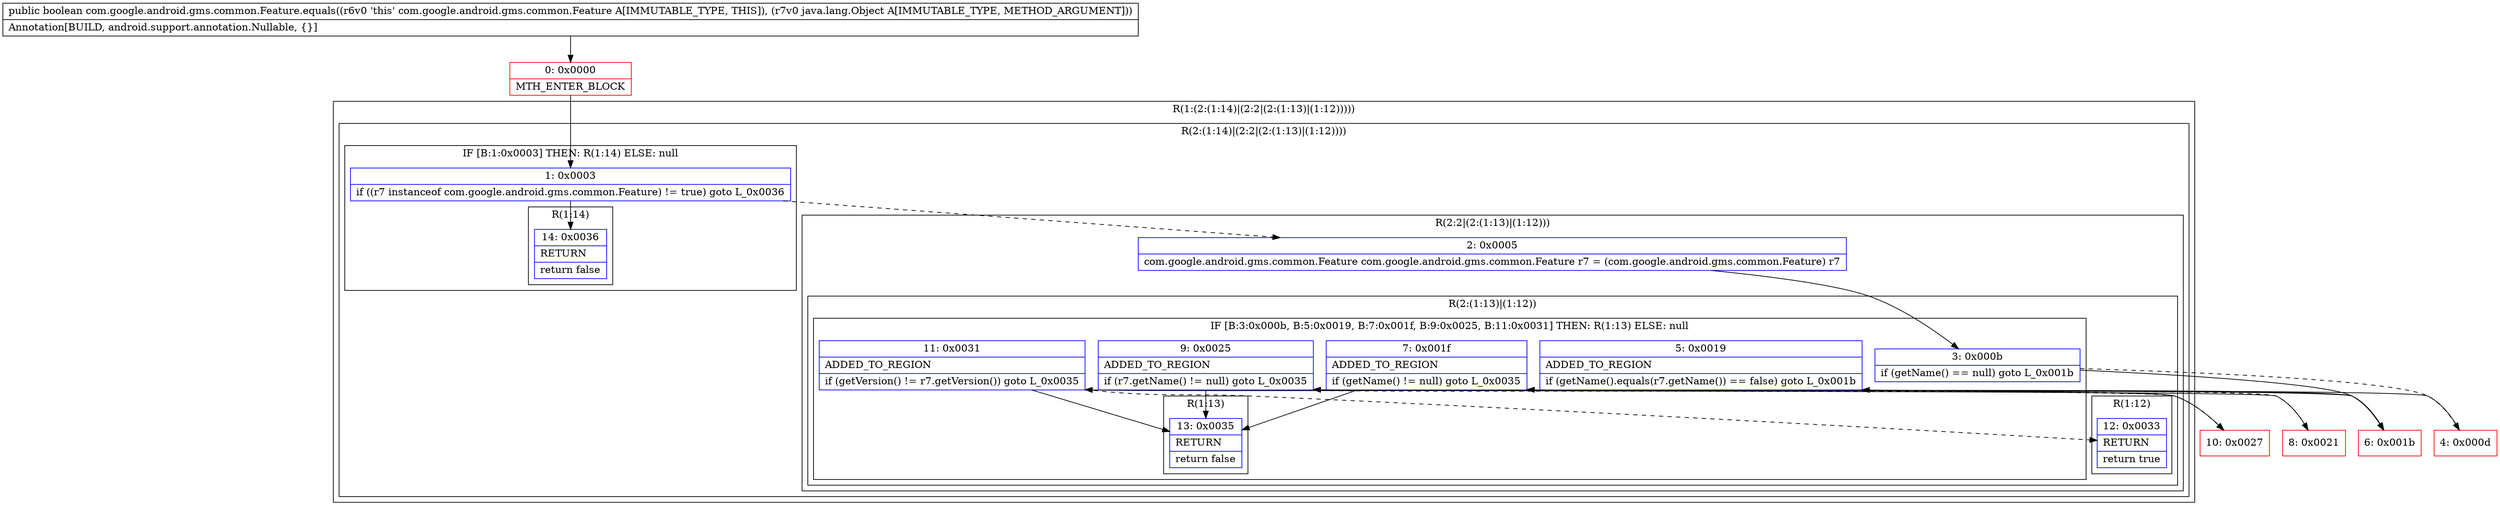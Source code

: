 digraph "CFG forcom.google.android.gms.common.Feature.equals(Ljava\/lang\/Object;)Z" {
subgraph cluster_Region_2115370855 {
label = "R(1:(2:(1:14)|(2:2|(2:(1:13)|(1:12)))))";
node [shape=record,color=blue];
subgraph cluster_Region_1613468260 {
label = "R(2:(1:14)|(2:2|(2:(1:13)|(1:12))))";
node [shape=record,color=blue];
subgraph cluster_IfRegion_1094923549 {
label = "IF [B:1:0x0003] THEN: R(1:14) ELSE: null";
node [shape=record,color=blue];
Node_1 [shape=record,label="{1\:\ 0x0003|if ((r7 instanceof com.google.android.gms.common.Feature) != true) goto L_0x0036\l}"];
subgraph cluster_Region_1838852007 {
label = "R(1:14)";
node [shape=record,color=blue];
Node_14 [shape=record,label="{14\:\ 0x0036|RETURN\l|return false\l}"];
}
}
subgraph cluster_Region_420092748 {
label = "R(2:2|(2:(1:13)|(1:12)))";
node [shape=record,color=blue];
Node_2 [shape=record,label="{2\:\ 0x0005|com.google.android.gms.common.Feature com.google.android.gms.common.Feature r7 = (com.google.android.gms.common.Feature) r7\l}"];
subgraph cluster_Region_1009095604 {
label = "R(2:(1:13)|(1:12))";
node [shape=record,color=blue];
subgraph cluster_IfRegion_767277230 {
label = "IF [B:3:0x000b, B:5:0x0019, B:7:0x001f, B:9:0x0025, B:11:0x0031] THEN: R(1:13) ELSE: null";
node [shape=record,color=blue];
Node_3 [shape=record,label="{3\:\ 0x000b|if (getName() == null) goto L_0x001b\l}"];
Node_5 [shape=record,label="{5\:\ 0x0019|ADDED_TO_REGION\l|if (getName().equals(r7.getName()) == false) goto L_0x001b\l}"];
Node_7 [shape=record,label="{7\:\ 0x001f|ADDED_TO_REGION\l|if (getName() != null) goto L_0x0035\l}"];
Node_9 [shape=record,label="{9\:\ 0x0025|ADDED_TO_REGION\l|if (r7.getName() != null) goto L_0x0035\l}"];
Node_11 [shape=record,label="{11\:\ 0x0031|ADDED_TO_REGION\l|if (getVersion() != r7.getVersion()) goto L_0x0035\l}"];
subgraph cluster_Region_2199270 {
label = "R(1:13)";
node [shape=record,color=blue];
Node_13 [shape=record,label="{13\:\ 0x0035|RETURN\l|return false\l}"];
}
}
subgraph cluster_Region_1486010402 {
label = "R(1:12)";
node [shape=record,color=blue];
Node_12 [shape=record,label="{12\:\ 0x0033|RETURN\l|return true\l}"];
}
}
}
}
}
Node_0 [shape=record,color=red,label="{0\:\ 0x0000|MTH_ENTER_BLOCK\l}"];
Node_4 [shape=record,color=red,label="{4\:\ 0x000d}"];
Node_6 [shape=record,color=red,label="{6\:\ 0x001b}"];
Node_8 [shape=record,color=red,label="{8\:\ 0x0021}"];
Node_10 [shape=record,color=red,label="{10\:\ 0x0027}"];
MethodNode[shape=record,label="{public boolean com.google.android.gms.common.Feature.equals((r6v0 'this' com.google.android.gms.common.Feature A[IMMUTABLE_TYPE, THIS]), (r7v0 java.lang.Object A[IMMUTABLE_TYPE, METHOD_ARGUMENT]))  | Annotation[BUILD, android.support.annotation.Nullable, \{\}]\l}"];
MethodNode -> Node_0;
Node_1 -> Node_2[style=dashed];
Node_1 -> Node_14;
Node_2 -> Node_3;
Node_3 -> Node_4[style=dashed];
Node_3 -> Node_6;
Node_5 -> Node_6;
Node_5 -> Node_10[style=dashed];
Node_7 -> Node_8[style=dashed];
Node_7 -> Node_13;
Node_9 -> Node_10[style=dashed];
Node_9 -> Node_13;
Node_11 -> Node_12[style=dashed];
Node_11 -> Node_13;
Node_0 -> Node_1;
Node_4 -> Node_5;
Node_6 -> Node_7;
Node_8 -> Node_9;
Node_10 -> Node_11;
}

